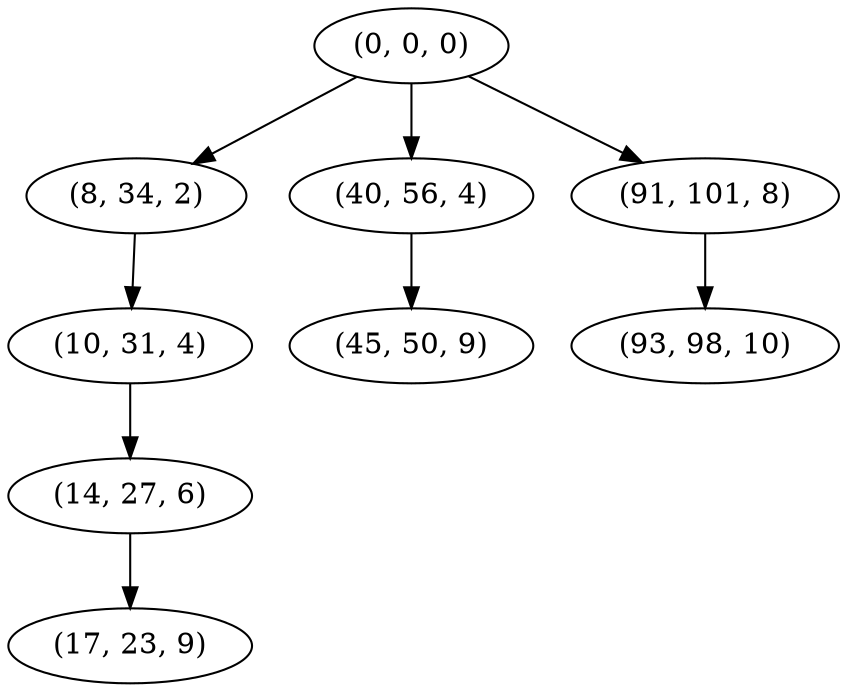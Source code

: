 digraph tree {
    "(0, 0, 0)";
    "(8, 34, 2)";
    "(10, 31, 4)";
    "(14, 27, 6)";
    "(17, 23, 9)";
    "(40, 56, 4)";
    "(45, 50, 9)";
    "(91, 101, 8)";
    "(93, 98, 10)";
    "(0, 0, 0)" -> "(8, 34, 2)";
    "(0, 0, 0)" -> "(40, 56, 4)";
    "(0, 0, 0)" -> "(91, 101, 8)";
    "(8, 34, 2)" -> "(10, 31, 4)";
    "(10, 31, 4)" -> "(14, 27, 6)";
    "(14, 27, 6)" -> "(17, 23, 9)";
    "(40, 56, 4)" -> "(45, 50, 9)";
    "(91, 101, 8)" -> "(93, 98, 10)";
}
